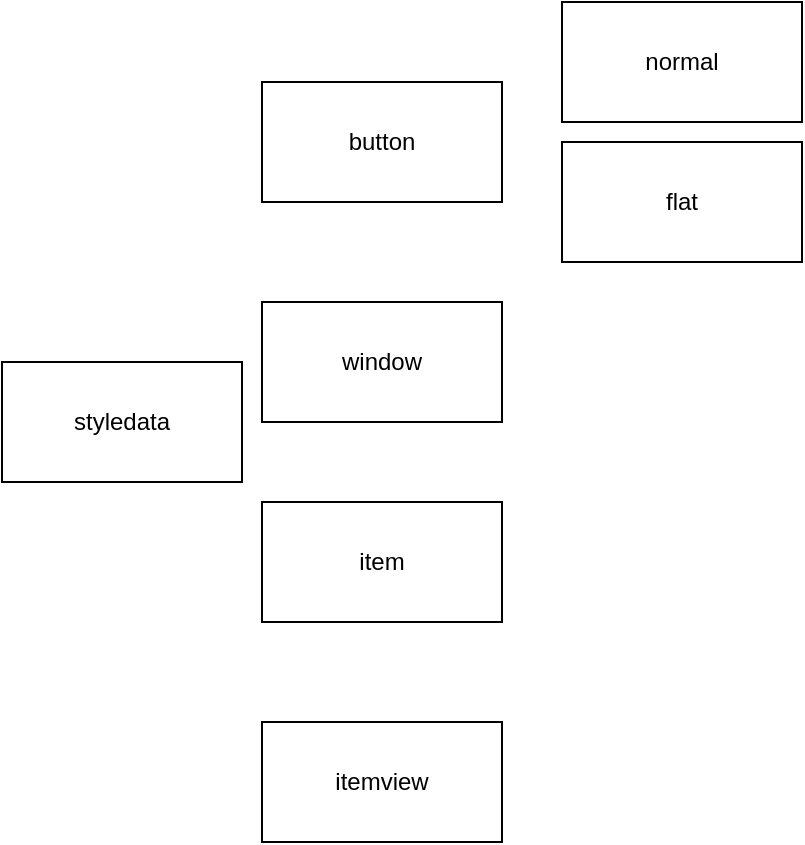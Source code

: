 <mxfile>
    <diagram id="FCa_MAh-PgaA3XtWZRMB" name="第 1 页">
        <mxGraphModel dx="1072" dy="590" grid="1" gridSize="10" guides="1" tooltips="1" connect="1" arrows="1" fold="1" page="1" pageScale="1" pageWidth="827" pageHeight="1169" math="0" shadow="0">
            <root>
                <mxCell id="0"/>
                <mxCell id="1" parent="0"/>
                <mxCell id="2" value="styledata" style="rounded=0;whiteSpace=wrap;html=1;" vertex="1" parent="1">
                    <mxGeometry y="180" width="120" height="60" as="geometry"/>
                </mxCell>
                <mxCell id="4" value="button" style="rounded=0;whiteSpace=wrap;html=1;" vertex="1" parent="1">
                    <mxGeometry x="130" y="40" width="120" height="60" as="geometry"/>
                </mxCell>
                <mxCell id="5" value="window" style="rounded=0;whiteSpace=wrap;html=1;" vertex="1" parent="1">
                    <mxGeometry x="130" y="150" width="120" height="60" as="geometry"/>
                </mxCell>
                <mxCell id="6" value="item" style="rounded=0;whiteSpace=wrap;html=1;" vertex="1" parent="1">
                    <mxGeometry x="130" y="250" width="120" height="60" as="geometry"/>
                </mxCell>
                <mxCell id="7" value="itemview" style="rounded=0;whiteSpace=wrap;html=1;" vertex="1" parent="1">
                    <mxGeometry x="130" y="360" width="120" height="60" as="geometry"/>
                </mxCell>
                <mxCell id="8" value="flat" style="rounded=0;whiteSpace=wrap;html=1;" vertex="1" parent="1">
                    <mxGeometry x="280" y="70" width="120" height="60" as="geometry"/>
                </mxCell>
                <mxCell id="9" value="normal" style="rounded=0;whiteSpace=wrap;html=1;" vertex="1" parent="1">
                    <mxGeometry x="280" width="120" height="60" as="geometry"/>
                </mxCell>
            </root>
        </mxGraphModel>
    </diagram>
</mxfile>